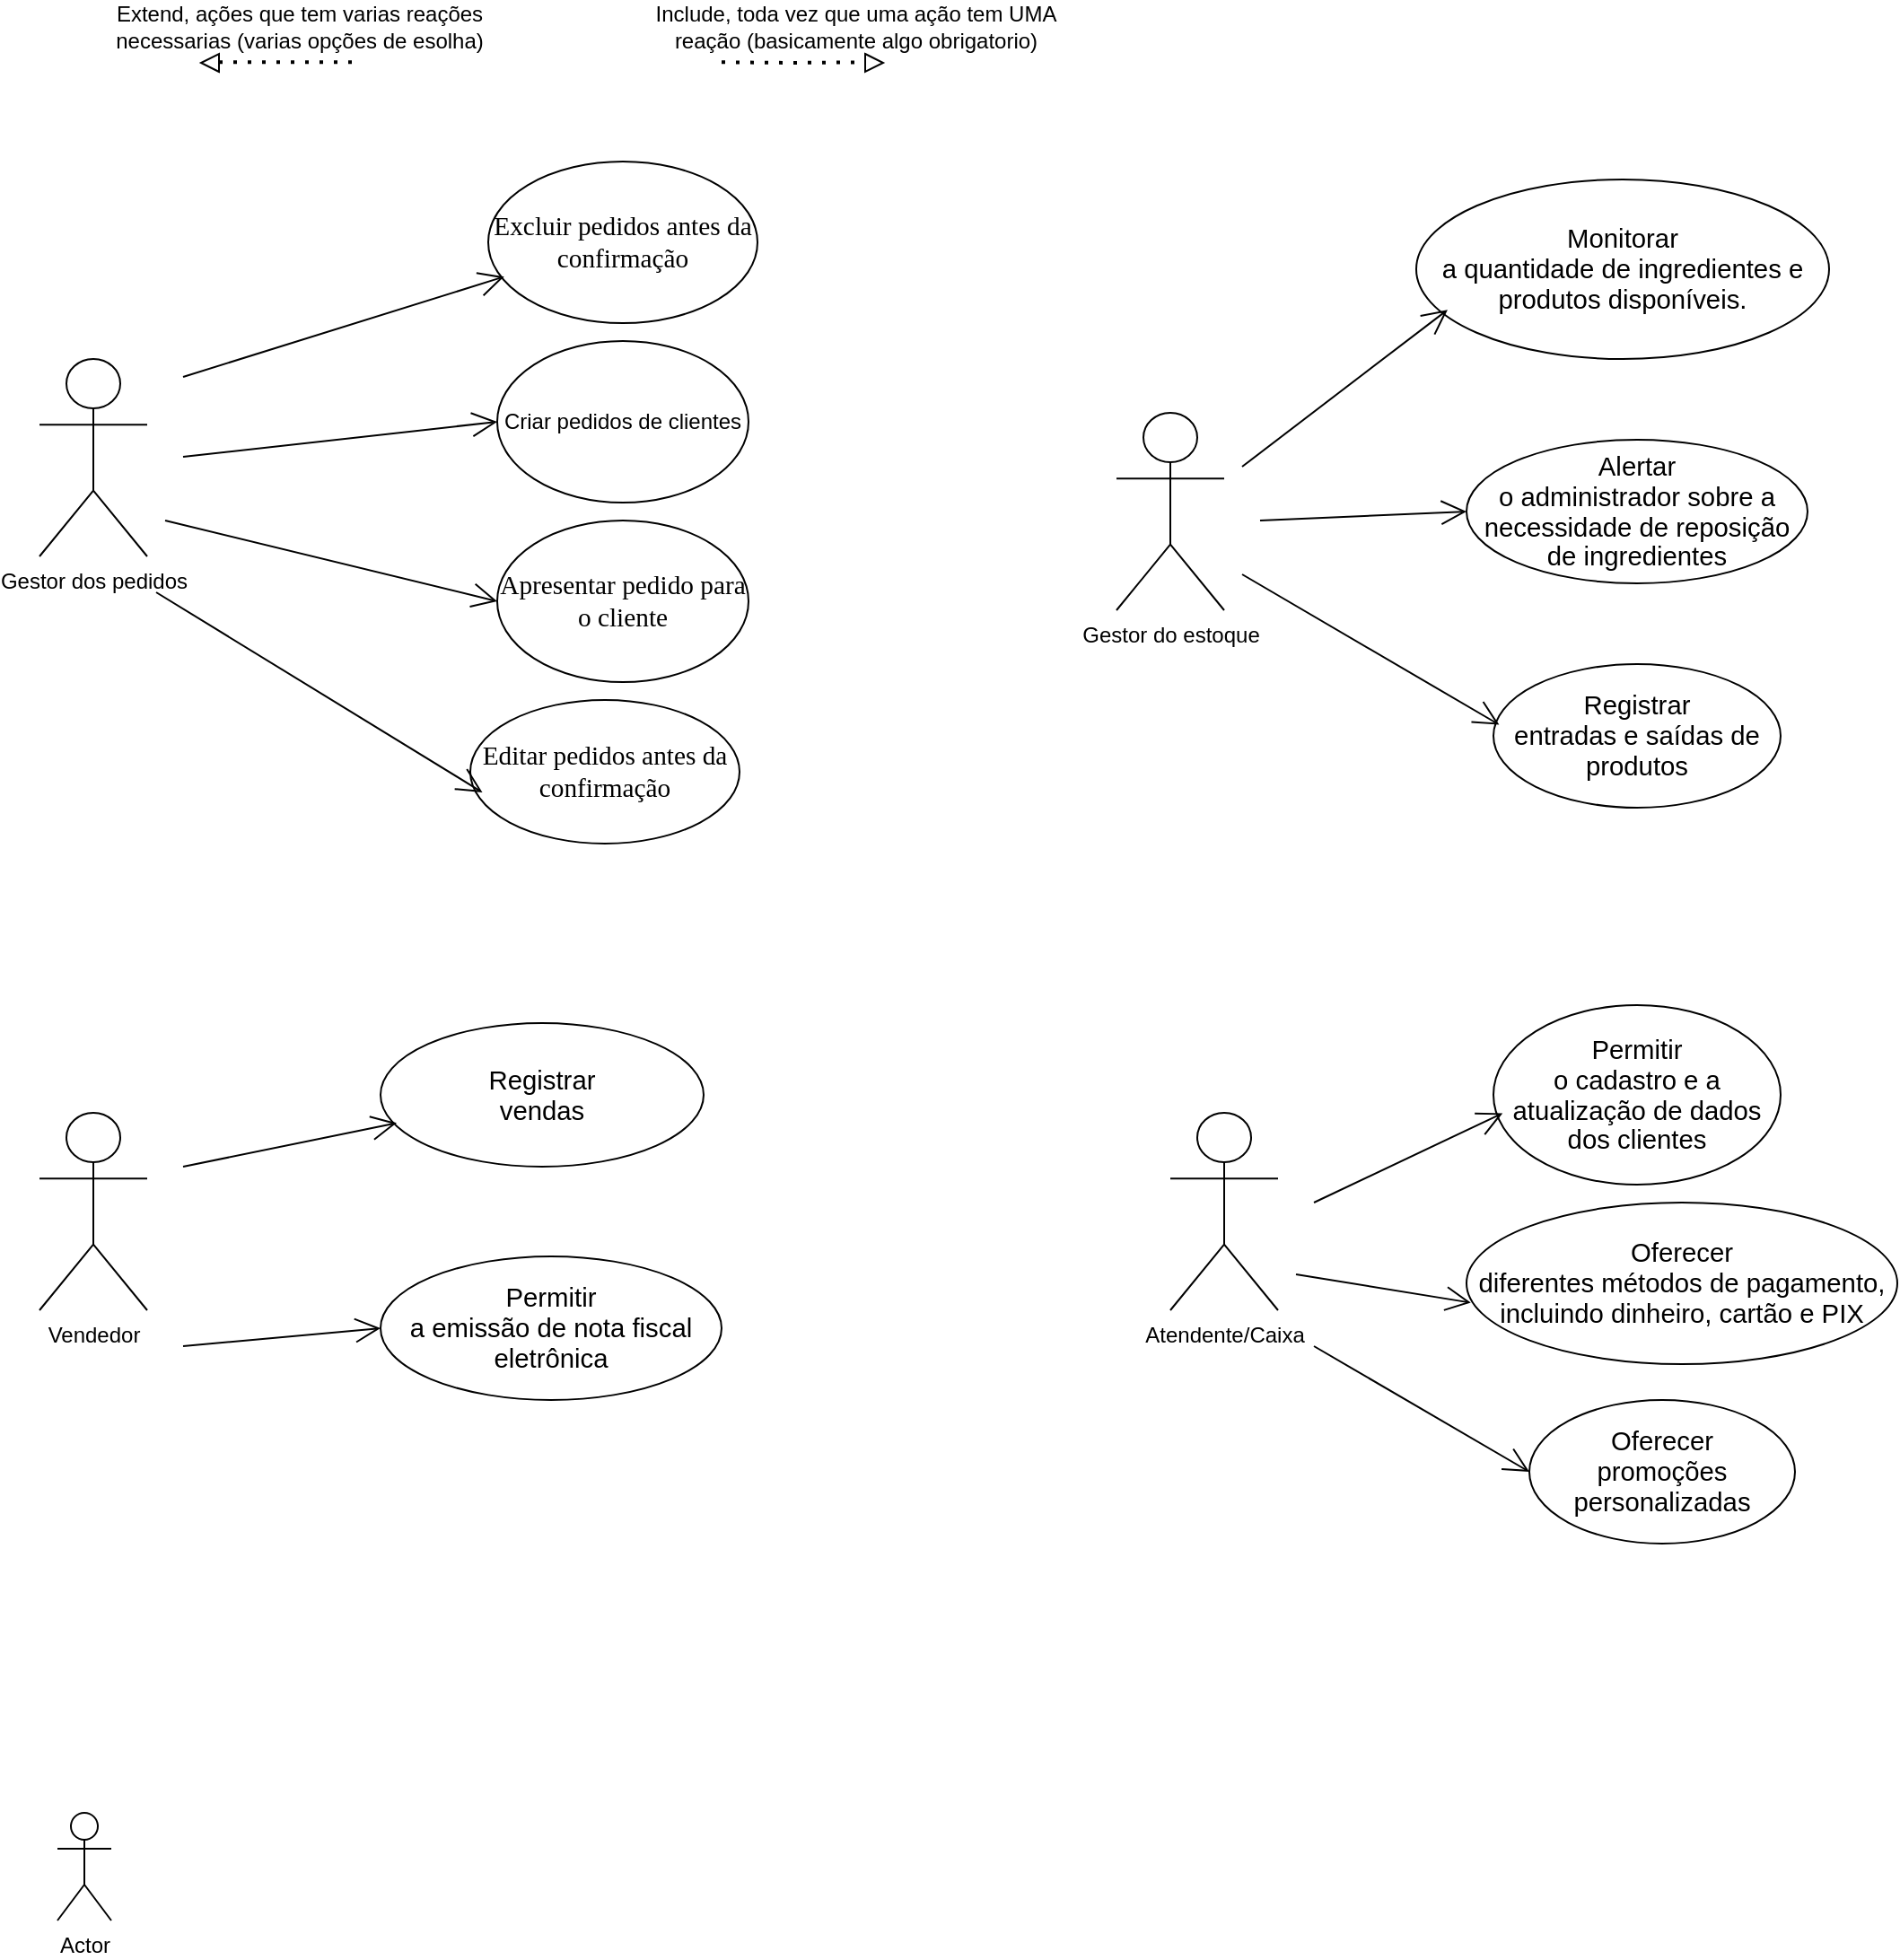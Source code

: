 <mxfile version="26.1.0">
  <diagram id="C5RBs43oDa-KdzZeNtuy" name="Page-1">
    <mxGraphModel dx="1750" dy="928" grid="1" gridSize="10" guides="1" tooltips="1" connect="1" arrows="1" fold="1" page="1" pageScale="1" pageWidth="827" pageHeight="1169" math="0" shadow="0">
      <root>
        <mxCell id="WIyWlLk6GJQsqaUBKTNV-0" />
        <mxCell id="WIyWlLk6GJQsqaUBKTNV-1" parent="WIyWlLk6GJQsqaUBKTNV-0" />
        <mxCell id="OMZq4bso78Xf7TwPa0Wj-1" value="Gestor dos pedidos" style="shape=umlActor;verticalLabelPosition=bottom;verticalAlign=top;html=1;outlineConnect=0;" vertex="1" parent="WIyWlLk6GJQsqaUBKTNV-1">
          <mxGeometry x="60" y="210" width="60" height="110" as="geometry" />
        </mxCell>
        <mxCell id="OMZq4bso78Xf7TwPa0Wj-2" value="Actor" style="shape=umlActor;verticalLabelPosition=bottom;verticalAlign=top;html=1;outlineConnect=0;" vertex="1" parent="WIyWlLk6GJQsqaUBKTNV-1">
          <mxGeometry x="70" y="1020" width="30" height="60" as="geometry" />
        </mxCell>
        <mxCell id="OMZq4bso78Xf7TwPa0Wj-5" value="Include, toda vez que uma ação tem UMA reação (basicamente algo obrigatorio)" style="text;html=1;align=center;verticalAlign=middle;whiteSpace=wrap;rounded=0;" vertex="1" parent="WIyWlLk6GJQsqaUBKTNV-1">
          <mxGeometry x="400" y="10" width="230" height="30" as="geometry" />
        </mxCell>
        <mxCell id="OMZq4bso78Xf7TwPa0Wj-6" value="Extend, ações que tem varias reações necessarias (varias opções de esolha)" style="text;html=1;align=center;verticalAlign=middle;whiteSpace=wrap;rounded=0;" vertex="1" parent="WIyWlLk6GJQsqaUBKTNV-1">
          <mxGeometry x="90" y="10" width="230" height="30" as="geometry" />
        </mxCell>
        <mxCell id="OMZq4bso78Xf7TwPa0Wj-8" value="" style="endArrow=none;dashed=1;html=1;dashPattern=1 3;strokeWidth=2;rounded=0;" edge="1" parent="WIyWlLk6GJQsqaUBKTNV-1">
          <mxGeometry width="50" height="50" relative="1" as="geometry">
            <mxPoint x="160" y="44.66" as="sourcePoint" />
            <mxPoint x="240" y="44.66" as="targetPoint" />
            <Array as="points" />
          </mxGeometry>
        </mxCell>
        <mxCell id="OMZq4bso78Xf7TwPa0Wj-9" value="" style="triangle;whiteSpace=wrap;html=1;rotation=-180;" vertex="1" parent="WIyWlLk6GJQsqaUBKTNV-1">
          <mxGeometry x="150" y="40" width="10" height="10" as="geometry" />
        </mxCell>
        <mxCell id="OMZq4bso78Xf7TwPa0Wj-11" value="" style="endArrow=none;dashed=1;html=1;dashPattern=1 3;strokeWidth=2;rounded=0;" edge="1" parent="WIyWlLk6GJQsqaUBKTNV-1">
          <mxGeometry width="50" height="50" relative="1" as="geometry">
            <mxPoint x="440" y="44.66" as="sourcePoint" />
            <mxPoint x="520" y="44.66" as="targetPoint" />
            <Array as="points">
              <mxPoint x="480" y="45" />
            </Array>
          </mxGeometry>
        </mxCell>
        <mxCell id="OMZq4bso78Xf7TwPa0Wj-12" value="" style="triangle;whiteSpace=wrap;html=1;rotation=0;" vertex="1" parent="WIyWlLk6GJQsqaUBKTNV-1">
          <mxGeometry x="520" y="40" width="10" height="10" as="geometry" />
        </mxCell>
        <mxCell id="OMZq4bso78Xf7TwPa0Wj-18" value="Criar pedidos de clientes" style="ellipse;whiteSpace=wrap;html=1;" vertex="1" parent="WIyWlLk6GJQsqaUBKTNV-1">
          <mxGeometry x="315" y="200" width="140" height="90" as="geometry" />
        </mxCell>
        <mxCell id="OMZq4bso78Xf7TwPa0Wj-25" value="&lt;span style=&quot;font-size:11.0pt;line-height:&lt;br/&gt;115%;font-family:&amp;quot;Cambria&amp;quot;,serif;mso-ascii-theme-font:minor-latin;mso-fareast-font-family:&lt;br/&gt;&amp;quot;MS Mincho&amp;quot;;mso-fareast-theme-font:minor-fareast;mso-hansi-theme-font:minor-latin;&lt;br/&gt;mso-bidi-font-family:&amp;quot;Times New Roman&amp;quot;;mso-bidi-theme-font:minor-bidi;&lt;br/&gt;mso-ansi-language:EN-US;mso-fareast-language:EN-US;mso-bidi-language:AR-SA&quot; lang=&quot;EN-US&quot;&gt;Excluir pedidos antes da confirmação&lt;/span&gt;" style="ellipse;whiteSpace=wrap;html=1;" vertex="1" parent="WIyWlLk6GJQsqaUBKTNV-1">
          <mxGeometry x="310" y="100" width="150" height="90" as="geometry" />
        </mxCell>
        <mxCell id="OMZq4bso78Xf7TwPa0Wj-26" value="&lt;span style=&quot;font-size:11.0pt;line-height:&lt;br/&gt;115%;font-family:&amp;quot;Cambria&amp;quot;,serif;mso-ascii-theme-font:minor-latin;mso-fareast-font-family:&lt;br/&gt;&amp;quot;MS Mincho&amp;quot;;mso-fareast-theme-font:minor-fareast;mso-hansi-theme-font:minor-latin;&lt;br/&gt;mso-bidi-font-family:&amp;quot;Times New Roman&amp;quot;;mso-bidi-theme-font:minor-bidi;&lt;br/&gt;mso-ansi-language:EN-US;mso-fareast-language:EN-US;mso-bidi-language:AR-SA&quot; lang=&quot;EN-US&quot;&gt;Apresentar&amp;nbsp;pedido para o cliente&lt;/span&gt;" style="ellipse;whiteSpace=wrap;html=1;" vertex="1" parent="WIyWlLk6GJQsqaUBKTNV-1">
          <mxGeometry x="315" y="300" width="140" height="90" as="geometry" />
        </mxCell>
        <mxCell id="OMZq4bso78Xf7TwPa0Wj-30" value="" style="endArrow=open;endFill=1;endSize=12;html=1;rounded=0;entryX=0.059;entryY=0.713;entryDx=0;entryDy=0;entryPerimeter=0;" edge="1" parent="WIyWlLk6GJQsqaUBKTNV-1" target="OMZq4bso78Xf7TwPa0Wj-25">
          <mxGeometry width="160" relative="1" as="geometry">
            <mxPoint x="140" y="220" as="sourcePoint" />
            <mxPoint x="300" y="170" as="targetPoint" />
          </mxGeometry>
        </mxCell>
        <mxCell id="OMZq4bso78Xf7TwPa0Wj-31" value="&lt;span style=&quot;font-family: Cambria, serif; font-size: 14.667px;&quot;&gt;Editar pedidos antes da confirmação&lt;/span&gt;" style="ellipse;whiteSpace=wrap;html=1;" vertex="1" parent="WIyWlLk6GJQsqaUBKTNV-1">
          <mxGeometry x="300" y="400" width="150" height="80" as="geometry" />
        </mxCell>
        <mxCell id="OMZq4bso78Xf7TwPa0Wj-32" value="" style="endArrow=open;endFill=1;endSize=12;html=1;rounded=0;entryX=0;entryY=0.5;entryDx=0;entryDy=0;" edge="1" parent="WIyWlLk6GJQsqaUBKTNV-1" target="OMZq4bso78Xf7TwPa0Wj-18">
          <mxGeometry width="160" relative="1" as="geometry">
            <mxPoint x="140" y="264.5" as="sourcePoint" />
            <mxPoint x="300" y="250" as="targetPoint" />
          </mxGeometry>
        </mxCell>
        <mxCell id="OMZq4bso78Xf7TwPa0Wj-33" value="" style="endArrow=open;endFill=1;endSize=12;html=1;rounded=0;entryX=0;entryY=0.5;entryDx=0;entryDy=0;" edge="1" parent="WIyWlLk6GJQsqaUBKTNV-1" target="OMZq4bso78Xf7TwPa0Wj-26">
          <mxGeometry width="160" relative="1" as="geometry">
            <mxPoint x="130" y="300" as="sourcePoint" />
            <mxPoint x="290" y="330" as="targetPoint" />
          </mxGeometry>
        </mxCell>
        <mxCell id="OMZq4bso78Xf7TwPa0Wj-34" value="" style="endArrow=open;endFill=1;endSize=12;html=1;rounded=0;entryX=0.045;entryY=0.643;entryDx=0;entryDy=0;entryPerimeter=0;" edge="1" parent="WIyWlLk6GJQsqaUBKTNV-1" target="OMZq4bso78Xf7TwPa0Wj-31">
          <mxGeometry width="160" relative="1" as="geometry">
            <mxPoint x="125" y="340" as="sourcePoint" />
            <mxPoint x="280" y="430" as="targetPoint" />
          </mxGeometry>
        </mxCell>
        <mxCell id="OMZq4bso78Xf7TwPa0Wj-35" value="Gestor do estoque" style="shape=umlActor;verticalLabelPosition=bottom;verticalAlign=top;html=1;outlineConnect=0;" vertex="1" parent="WIyWlLk6GJQsqaUBKTNV-1">
          <mxGeometry x="660" y="240" width="60" height="110" as="geometry" />
        </mxCell>
        <mxCell id="OMZq4bso78Xf7TwPa0Wj-37" value="&lt;span style=&quot;font-size:11.0pt;line-height:115%;&lt;br/&gt;font-family:&amp;quot;Cambria&amp;quot;,serif;mso-ascii-theme-font:minor-latin;mso-fareast-font-family:&lt;br/&gt;&amp;quot;MS Mincho&amp;quot;;mso-fareast-theme-font:minor-fareast;mso-hansi-theme-font:minor-latin;&lt;br/&gt;mso-bidi-font-family:&amp;quot;Times New Roman&amp;quot;;mso-bidi-theme-font:minor-bidi;&lt;br/&gt;mso-ansi-language:PT-BR;mso-fareast-language:EN-US;mso-bidi-language:AR-SA&quot;&gt;Monitorar&lt;br/&gt;a quantidade de ingredientes e produtos disponíveis.&lt;/span&gt;" style="ellipse;whiteSpace=wrap;html=1;" vertex="1" parent="WIyWlLk6GJQsqaUBKTNV-1">
          <mxGeometry x="827" y="110" width="230" height="100" as="geometry" />
        </mxCell>
        <mxCell id="OMZq4bso78Xf7TwPa0Wj-39" value="&lt;span style=&quot;font-size:11.0pt;line-height:115%;&lt;br/&gt;font-family:&amp;quot;Cambria&amp;quot;,serif;mso-ascii-theme-font:minor-latin;mso-fareast-font-family:&lt;br/&gt;&amp;quot;MS Mincho&amp;quot;;mso-fareast-theme-font:minor-fareast;mso-hansi-theme-font:minor-latin;&lt;br/&gt;mso-bidi-font-family:&amp;quot;Times New Roman&amp;quot;;mso-bidi-theme-font:minor-bidi;&lt;br/&gt;mso-ansi-language:PT-BR;mso-fareast-language:EN-US;mso-bidi-language:AR-SA&quot;&gt;Alertar&lt;br/&gt;o administrador sobre a necessidade de reposição de ingredientes&lt;/span&gt;" style="ellipse;whiteSpace=wrap;html=1;" vertex="1" parent="WIyWlLk6GJQsqaUBKTNV-1">
          <mxGeometry x="855" y="255" width="190" height="80" as="geometry" />
        </mxCell>
        <mxCell id="OMZq4bso78Xf7TwPa0Wj-40" value="&lt;span style=&quot;font-size:11.0pt;line-height:115%;&lt;br/&gt;font-family:&amp;quot;Cambria&amp;quot;,serif;mso-ascii-theme-font:minor-latin;mso-fareast-font-family:&lt;br/&gt;&amp;quot;MS Mincho&amp;quot;;mso-fareast-theme-font:minor-fareast;mso-hansi-theme-font:minor-latin;&lt;br/&gt;mso-bidi-font-family:&amp;quot;Times New Roman&amp;quot;;mso-bidi-theme-font:minor-bidi;&lt;br/&gt;mso-ansi-language:PT-BR;mso-fareast-language:EN-US;mso-bidi-language:AR-SA&quot;&gt;Registrar&lt;br&gt;vendas&lt;/span&gt;" style="ellipse;whiteSpace=wrap;html=1;" vertex="1" parent="WIyWlLk6GJQsqaUBKTNV-1">
          <mxGeometry x="250" y="580" width="180" height="80" as="geometry" />
        </mxCell>
        <mxCell id="OMZq4bso78Xf7TwPa0Wj-41" value="&lt;span style=&quot;font-size:11.0pt;line-height:115%;&lt;br/&gt;font-family:&amp;quot;Cambria&amp;quot;,serif;mso-ascii-theme-font:minor-latin;mso-fareast-font-family:&lt;br/&gt;&amp;quot;MS Mincho&amp;quot;;mso-fareast-theme-font:minor-fareast;mso-hansi-theme-font:minor-latin;&lt;br/&gt;mso-bidi-font-family:&amp;quot;Times New Roman&amp;quot;;mso-bidi-theme-font:minor-bidi;&lt;br/&gt;mso-ansi-language:PT-BR;mso-fareast-language:EN-US;mso-bidi-language:AR-SA&quot;&gt;Registrar&lt;br/&gt;entradas e saídas de produtos&lt;/span&gt;" style="ellipse;whiteSpace=wrap;html=1;" vertex="1" parent="WIyWlLk6GJQsqaUBKTNV-1">
          <mxGeometry x="870" y="380" width="160" height="80" as="geometry" />
        </mxCell>
        <mxCell id="OMZq4bso78Xf7TwPa0Wj-42" value="" style="endArrow=open;endFill=1;endSize=12;html=1;rounded=0;entryX=0.02;entryY=0.422;entryDx=0;entryDy=0;entryPerimeter=0;" edge="1" parent="WIyWlLk6GJQsqaUBKTNV-1" target="OMZq4bso78Xf7TwPa0Wj-41">
          <mxGeometry width="160" relative="1" as="geometry">
            <mxPoint x="730" y="330" as="sourcePoint" />
            <mxPoint x="840" y="410" as="targetPoint" />
          </mxGeometry>
        </mxCell>
        <mxCell id="OMZq4bso78Xf7TwPa0Wj-44" value="" style="endArrow=open;endFill=1;endSize=12;html=1;rounded=0;entryX=0;entryY=0.5;entryDx=0;entryDy=0;" edge="1" parent="WIyWlLk6GJQsqaUBKTNV-1" target="OMZq4bso78Xf7TwPa0Wj-39">
          <mxGeometry width="160" relative="1" as="geometry">
            <mxPoint x="740" y="300" as="sourcePoint" />
            <mxPoint x="840" y="300" as="targetPoint" />
          </mxGeometry>
        </mxCell>
        <mxCell id="OMZq4bso78Xf7TwPa0Wj-45" value="" style="endArrow=open;endFill=1;endSize=12;html=1;rounded=0;entryX=0.076;entryY=0.726;entryDx=0;entryDy=0;entryPerimeter=0;" edge="1" parent="WIyWlLk6GJQsqaUBKTNV-1" target="OMZq4bso78Xf7TwPa0Wj-37">
          <mxGeometry width="160" relative="1" as="geometry">
            <mxPoint x="730" y="270" as="sourcePoint" />
            <mxPoint x="840" y="350" as="targetPoint" />
          </mxGeometry>
        </mxCell>
        <mxCell id="OMZq4bso78Xf7TwPa0Wj-46" value="Vendedor" style="shape=umlActor;verticalLabelPosition=bottom;verticalAlign=top;html=1;outlineConnect=0;" vertex="1" parent="WIyWlLk6GJQsqaUBKTNV-1">
          <mxGeometry x="60" y="630" width="60" height="110" as="geometry" />
        </mxCell>
        <mxCell id="OMZq4bso78Xf7TwPa0Wj-49" value="&lt;span style=&quot;font-size:11.0pt;line-height:115%;&lt;br/&gt;font-family:&amp;quot;Cambria&amp;quot;,serif;mso-ascii-theme-font:minor-latin;mso-fareast-font-family:&lt;br/&gt;&amp;quot;MS Mincho&amp;quot;;mso-fareast-theme-font:minor-fareast;mso-hansi-theme-font:minor-latin;&lt;br/&gt;mso-bidi-font-family:&amp;quot;Times New Roman&amp;quot;;mso-bidi-theme-font:minor-bidi;&lt;br/&gt;mso-ansi-language:PT-BR;mso-fareast-language:EN-US;mso-bidi-language:AR-SA&quot;&gt;Oferecer&lt;br/&gt;diferentes métodos de pagamento, incluindo dinheiro, cartão e PIX&lt;/span&gt;" style="ellipse;whiteSpace=wrap;html=1;" vertex="1" parent="WIyWlLk6GJQsqaUBKTNV-1">
          <mxGeometry x="855" y="680" width="240" height="90" as="geometry" />
        </mxCell>
        <mxCell id="OMZq4bso78Xf7TwPa0Wj-50" value="&lt;span style=&quot;font-size:11.0pt;line-height:115%;&lt;br/&gt;font-family:&amp;quot;Cambria&amp;quot;,serif;mso-ascii-theme-font:minor-latin;mso-fareast-font-family:&lt;br/&gt;&amp;quot;MS Mincho&amp;quot;;mso-fareast-theme-font:minor-fareast;mso-hansi-theme-font:minor-latin;&lt;br/&gt;mso-bidi-font-family:&amp;quot;Times New Roman&amp;quot;;mso-bidi-theme-font:minor-bidi;&lt;br/&gt;mso-ansi-language:PT-BR;mso-fareast-language:EN-US;mso-bidi-language:AR-SA&quot;&gt;Permitir&lt;br/&gt;a emissão de nota fiscal eletrônica&lt;/span&gt;" style="ellipse;whiteSpace=wrap;html=1;" vertex="1" parent="WIyWlLk6GJQsqaUBKTNV-1">
          <mxGeometry x="250" y="710" width="190" height="80" as="geometry" />
        </mxCell>
        <mxCell id="OMZq4bso78Xf7TwPa0Wj-51" value="" style="endArrow=open;endFill=1;endSize=12;html=1;rounded=0;entryX=0.05;entryY=0.696;entryDx=0;entryDy=0;entryPerimeter=0;" edge="1" parent="WIyWlLk6GJQsqaUBKTNV-1" target="OMZq4bso78Xf7TwPa0Wj-40">
          <mxGeometry width="160" relative="1" as="geometry">
            <mxPoint x="140" y="660" as="sourcePoint" />
            <mxPoint x="300" y="660" as="targetPoint" />
          </mxGeometry>
        </mxCell>
        <mxCell id="OMZq4bso78Xf7TwPa0Wj-52" value="" style="endArrow=open;endFill=1;endSize=12;html=1;rounded=0;entryX=0.01;entryY=0.62;entryDx=0;entryDy=0;entryPerimeter=0;" edge="1" parent="WIyWlLk6GJQsqaUBKTNV-1" target="OMZq4bso78Xf7TwPa0Wj-49">
          <mxGeometry width="160" relative="1" as="geometry">
            <mxPoint x="760" y="720" as="sourcePoint" />
            <mxPoint x="310" y="730" as="targetPoint" />
          </mxGeometry>
        </mxCell>
        <mxCell id="OMZq4bso78Xf7TwPa0Wj-53" value="" style="endArrow=open;endFill=1;endSize=12;html=1;rounded=0;entryX=0;entryY=0.5;entryDx=0;entryDy=0;" edge="1" parent="WIyWlLk6GJQsqaUBKTNV-1" target="OMZq4bso78Xf7TwPa0Wj-50">
          <mxGeometry width="160" relative="1" as="geometry">
            <mxPoint x="140" y="760" as="sourcePoint" />
            <mxPoint x="300" y="760" as="targetPoint" />
          </mxGeometry>
        </mxCell>
        <mxCell id="OMZq4bso78Xf7TwPa0Wj-54" value="Atendente/Caixa" style="shape=umlActor;verticalLabelPosition=bottom;verticalAlign=top;html=1;outlineConnect=0;" vertex="1" parent="WIyWlLk6GJQsqaUBKTNV-1">
          <mxGeometry x="690" y="630" width="60" height="110" as="geometry" />
        </mxCell>
        <mxCell id="OMZq4bso78Xf7TwPa0Wj-55" value="&lt;span style=&quot;font-size:11.0pt;line-height:115%;&lt;br/&gt;font-family:&amp;quot;Cambria&amp;quot;,serif;mso-ascii-theme-font:minor-latin;mso-fareast-font-family:&lt;br/&gt;&amp;quot;MS Mincho&amp;quot;;mso-fareast-theme-font:minor-fareast;mso-hansi-theme-font:minor-latin;&lt;br/&gt;mso-bidi-font-family:&amp;quot;Times New Roman&amp;quot;;mso-bidi-theme-font:minor-bidi;&lt;br/&gt;mso-ansi-language:PT-BR;mso-fareast-language:EN-US;mso-bidi-language:AR-SA&quot;&gt;Permitir&lt;br/&gt;o cadastro e a atualização de dados dos clientes&lt;/span&gt;" style="ellipse;whiteSpace=wrap;html=1;" vertex="1" parent="WIyWlLk6GJQsqaUBKTNV-1">
          <mxGeometry x="870" y="570" width="160" height="100" as="geometry" />
        </mxCell>
        <mxCell id="OMZq4bso78Xf7TwPa0Wj-56" value="&lt;span style=&quot;font-size:11.0pt;line-height:115%;&lt;br/&gt;font-family:&amp;quot;Cambria&amp;quot;,serif;mso-ascii-theme-font:minor-latin;mso-fareast-font-family:&lt;br/&gt;&amp;quot;MS Mincho&amp;quot;;mso-fareast-theme-font:minor-fareast;mso-hansi-theme-font:minor-latin;&lt;br/&gt;mso-bidi-font-family:&amp;quot;Times New Roman&amp;quot;;mso-bidi-theme-font:minor-bidi;&lt;br/&gt;mso-ansi-language:PT-BR;mso-fareast-language:EN-US;mso-bidi-language:AR-SA&quot;&gt;Oferecer&lt;br/&gt;promoções personalizadas&lt;/span&gt;" style="ellipse;whiteSpace=wrap;html=1;" vertex="1" parent="WIyWlLk6GJQsqaUBKTNV-1">
          <mxGeometry x="890" y="790" width="148" height="80" as="geometry" />
        </mxCell>
        <mxCell id="OMZq4bso78Xf7TwPa0Wj-57" value="" style="endArrow=open;endFill=1;endSize=12;html=1;rounded=0;entryX=0.032;entryY=0.602;entryDx=0;entryDy=0;entryPerimeter=0;" edge="1" parent="WIyWlLk6GJQsqaUBKTNV-1" target="OMZq4bso78Xf7TwPa0Wj-55">
          <mxGeometry width="160" relative="1" as="geometry">
            <mxPoint x="770" y="680" as="sourcePoint" />
            <mxPoint x="930" y="680" as="targetPoint" />
          </mxGeometry>
        </mxCell>
        <mxCell id="OMZq4bso78Xf7TwPa0Wj-58" value="" style="endArrow=open;endFill=1;endSize=12;html=1;rounded=0;entryX=0;entryY=0.5;entryDx=0;entryDy=0;" edge="1" parent="WIyWlLk6GJQsqaUBKTNV-1" target="OMZq4bso78Xf7TwPa0Wj-56">
          <mxGeometry width="160" relative="1" as="geometry">
            <mxPoint x="770" y="760" as="sourcePoint" />
            <mxPoint x="930" y="760" as="targetPoint" />
          </mxGeometry>
        </mxCell>
      </root>
    </mxGraphModel>
  </diagram>
</mxfile>
